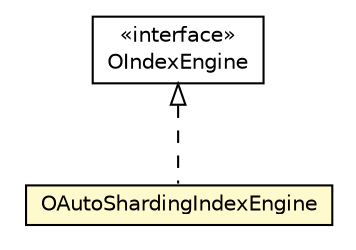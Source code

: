 #!/usr/local/bin/dot
#
# Class diagram 
# Generated by UMLGraph version R5_6-24-gf6e263 (http://www.umlgraph.org/)
#

digraph G {
	edge [fontname="Helvetica",fontsize=10,labelfontname="Helvetica",labelfontsize=10];
	node [fontname="Helvetica",fontsize=10,shape=plaintext];
	nodesep=0.25;
	ranksep=0.5;
	// com.orientechnologies.orient.core.sharding.auto.OAutoShardingIndexEngine
	c663698 [label=<<table title="com.orientechnologies.orient.core.sharding.auto.OAutoShardingIndexEngine" border="0" cellborder="1" cellspacing="0" cellpadding="2" port="p" bgcolor="lemonChiffon" href="./OAutoShardingIndexEngine.html">
		<tr><td><table border="0" cellspacing="0" cellpadding="1">
<tr><td align="center" balign="center"> OAutoShardingIndexEngine </td></tr>
		</table></td></tr>
		</table>>, URL="./OAutoShardingIndexEngine.html", fontname="Helvetica", fontcolor="black", fontsize=10.0];
	// com.orientechnologies.orient.core.index.OIndexEngine
	c663822 [label=<<table title="com.orientechnologies.orient.core.index.OIndexEngine" border="0" cellborder="1" cellspacing="0" cellpadding="2" port="p" href="../../index/OIndexEngine.html">
		<tr><td><table border="0" cellspacing="0" cellpadding="1">
<tr><td align="center" balign="center"> &#171;interface&#187; </td></tr>
<tr><td align="center" balign="center"> OIndexEngine </td></tr>
		</table></td></tr>
		</table>>, URL="../../index/OIndexEngine.html", fontname="Helvetica", fontcolor="black", fontsize=10.0];
	//com.orientechnologies.orient.core.sharding.auto.OAutoShardingIndexEngine implements com.orientechnologies.orient.core.index.OIndexEngine
	c663822:p -> c663698:p [dir=back,arrowtail=empty,style=dashed];
}

